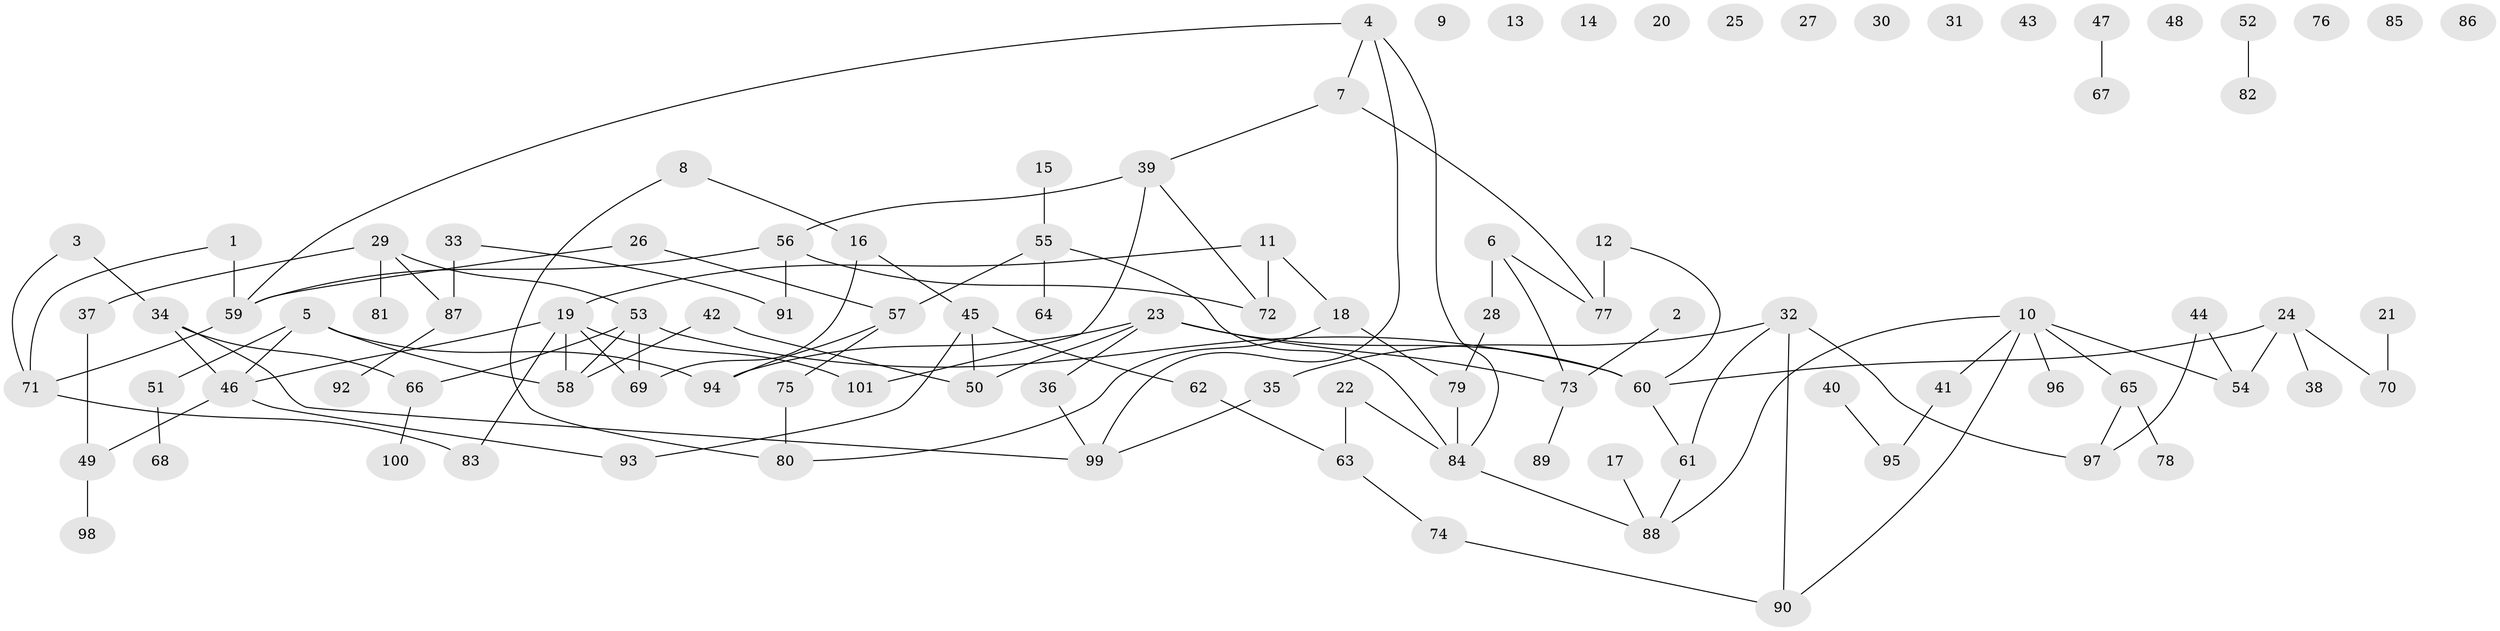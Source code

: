 // coarse degree distribution, {1: 0.2, 4: 0.17142857142857143, 5: 0.08571428571428572, 3: 0.14285714285714285, 2: 0.11428571428571428, 0: 0.21428571428571427, 6: 0.04285714285714286, 7: 0.02857142857142857}
// Generated by graph-tools (version 1.1) at 2025/23/03/03/25 07:23:27]
// undirected, 101 vertices, 118 edges
graph export_dot {
graph [start="1"]
  node [color=gray90,style=filled];
  1;
  2;
  3;
  4;
  5;
  6;
  7;
  8;
  9;
  10;
  11;
  12;
  13;
  14;
  15;
  16;
  17;
  18;
  19;
  20;
  21;
  22;
  23;
  24;
  25;
  26;
  27;
  28;
  29;
  30;
  31;
  32;
  33;
  34;
  35;
  36;
  37;
  38;
  39;
  40;
  41;
  42;
  43;
  44;
  45;
  46;
  47;
  48;
  49;
  50;
  51;
  52;
  53;
  54;
  55;
  56;
  57;
  58;
  59;
  60;
  61;
  62;
  63;
  64;
  65;
  66;
  67;
  68;
  69;
  70;
  71;
  72;
  73;
  74;
  75;
  76;
  77;
  78;
  79;
  80;
  81;
  82;
  83;
  84;
  85;
  86;
  87;
  88;
  89;
  90;
  91;
  92;
  93;
  94;
  95;
  96;
  97;
  98;
  99;
  100;
  101;
  1 -- 59;
  1 -- 71;
  2 -- 73;
  3 -- 34;
  3 -- 71;
  4 -- 7;
  4 -- 59;
  4 -- 84;
  4 -- 99;
  5 -- 46;
  5 -- 51;
  5 -- 58;
  5 -- 94;
  6 -- 28;
  6 -- 73;
  6 -- 77;
  7 -- 39;
  7 -- 77;
  8 -- 16;
  8 -- 80;
  10 -- 41;
  10 -- 54;
  10 -- 65;
  10 -- 88;
  10 -- 90;
  10 -- 96;
  11 -- 18;
  11 -- 19;
  11 -- 72;
  12 -- 60;
  12 -- 77;
  15 -- 55;
  16 -- 45;
  16 -- 69;
  17 -- 88;
  18 -- 79;
  18 -- 80;
  19 -- 46;
  19 -- 58;
  19 -- 69;
  19 -- 83;
  19 -- 101;
  21 -- 70;
  22 -- 63;
  22 -- 84;
  23 -- 36;
  23 -- 50;
  23 -- 60;
  23 -- 73;
  23 -- 94;
  24 -- 38;
  24 -- 54;
  24 -- 60;
  24 -- 70;
  26 -- 57;
  26 -- 59;
  28 -- 79;
  29 -- 37;
  29 -- 53;
  29 -- 81;
  29 -- 87;
  32 -- 35;
  32 -- 61;
  32 -- 90;
  32 -- 97;
  33 -- 87;
  33 -- 91;
  34 -- 46;
  34 -- 66;
  34 -- 99;
  35 -- 99;
  36 -- 99;
  37 -- 49;
  39 -- 56;
  39 -- 72;
  39 -- 101;
  40 -- 95;
  41 -- 95;
  42 -- 50;
  42 -- 58;
  44 -- 54;
  44 -- 97;
  45 -- 50;
  45 -- 62;
  45 -- 93;
  46 -- 49;
  46 -- 93;
  47 -- 67;
  49 -- 98;
  51 -- 68;
  52 -- 82;
  53 -- 58;
  53 -- 60;
  53 -- 66;
  53 -- 69;
  55 -- 57;
  55 -- 64;
  55 -- 84;
  56 -- 59;
  56 -- 72;
  56 -- 91;
  57 -- 75;
  57 -- 94;
  59 -- 71;
  60 -- 61;
  61 -- 88;
  62 -- 63;
  63 -- 74;
  65 -- 78;
  65 -- 97;
  66 -- 100;
  71 -- 83;
  73 -- 89;
  74 -- 90;
  75 -- 80;
  79 -- 84;
  84 -- 88;
  87 -- 92;
}
